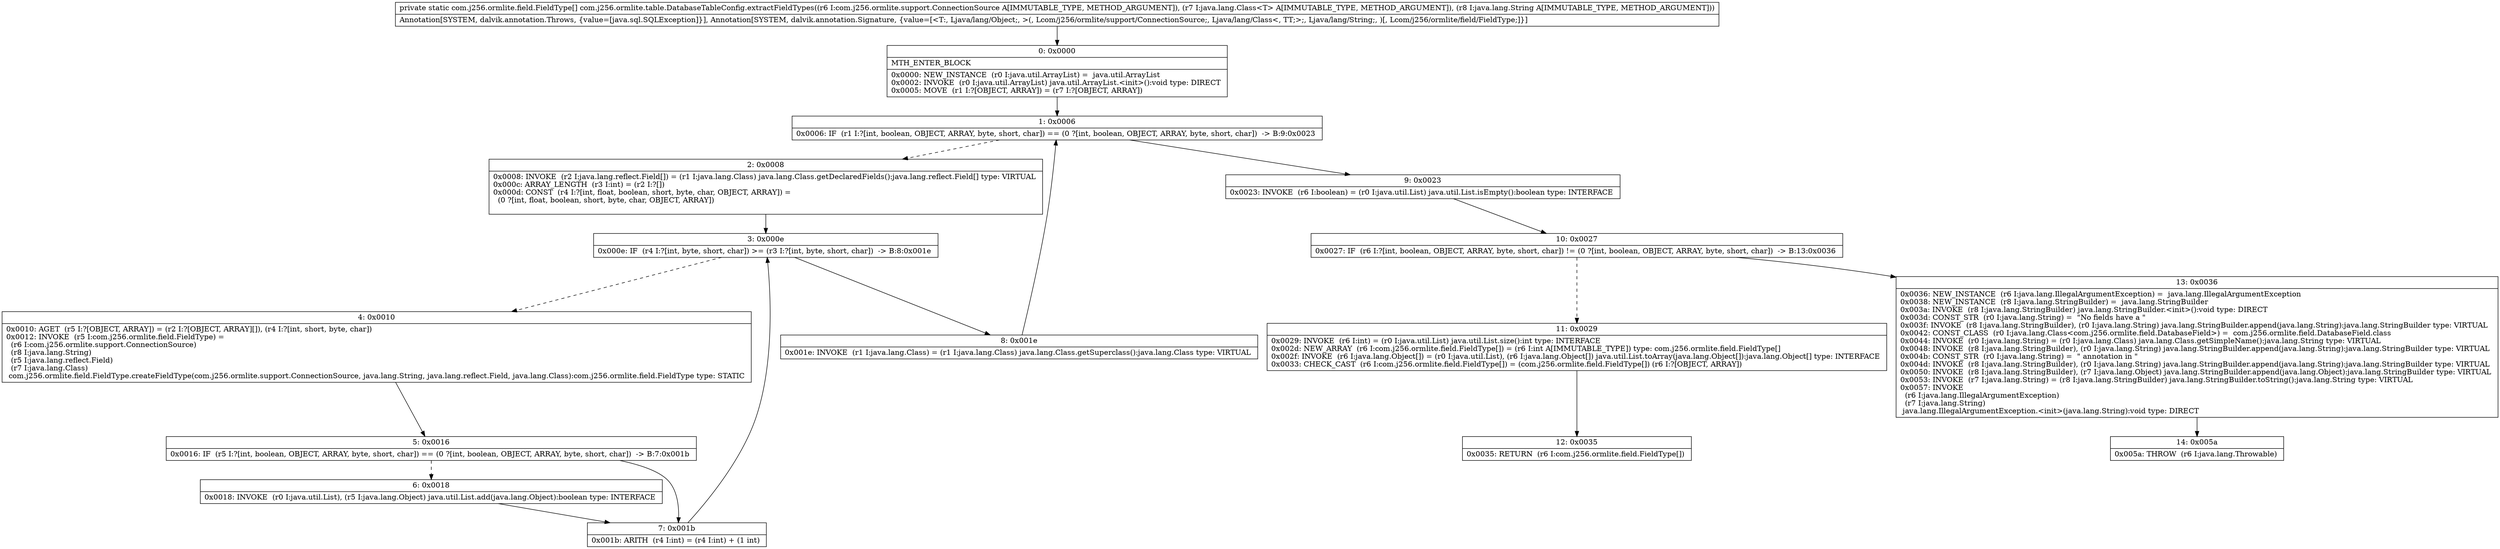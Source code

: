 digraph "CFG forcom.j256.ormlite.table.DatabaseTableConfig.extractFieldTypes(Lcom\/j256\/ormlite\/support\/ConnectionSource;Ljava\/lang\/Class;Ljava\/lang\/String;)[Lcom\/j256\/ormlite\/field\/FieldType;" {
Node_0 [shape=record,label="{0\:\ 0x0000|MTH_ENTER_BLOCK\l|0x0000: NEW_INSTANCE  (r0 I:java.util.ArrayList) =  java.util.ArrayList \l0x0002: INVOKE  (r0 I:java.util.ArrayList) java.util.ArrayList.\<init\>():void type: DIRECT \l0x0005: MOVE  (r1 I:?[OBJECT, ARRAY]) = (r7 I:?[OBJECT, ARRAY]) \l}"];
Node_1 [shape=record,label="{1\:\ 0x0006|0x0006: IF  (r1 I:?[int, boolean, OBJECT, ARRAY, byte, short, char]) == (0 ?[int, boolean, OBJECT, ARRAY, byte, short, char])  \-\> B:9:0x0023 \l}"];
Node_2 [shape=record,label="{2\:\ 0x0008|0x0008: INVOKE  (r2 I:java.lang.reflect.Field[]) = (r1 I:java.lang.Class) java.lang.Class.getDeclaredFields():java.lang.reflect.Field[] type: VIRTUAL \l0x000c: ARRAY_LENGTH  (r3 I:int) = (r2 I:?[]) \l0x000d: CONST  (r4 I:?[int, float, boolean, short, byte, char, OBJECT, ARRAY]) = \l  (0 ?[int, float, boolean, short, byte, char, OBJECT, ARRAY])\l \l}"];
Node_3 [shape=record,label="{3\:\ 0x000e|0x000e: IF  (r4 I:?[int, byte, short, char]) \>= (r3 I:?[int, byte, short, char])  \-\> B:8:0x001e \l}"];
Node_4 [shape=record,label="{4\:\ 0x0010|0x0010: AGET  (r5 I:?[OBJECT, ARRAY]) = (r2 I:?[OBJECT, ARRAY][]), (r4 I:?[int, short, byte, char]) \l0x0012: INVOKE  (r5 I:com.j256.ormlite.field.FieldType) = \l  (r6 I:com.j256.ormlite.support.ConnectionSource)\l  (r8 I:java.lang.String)\l  (r5 I:java.lang.reflect.Field)\l  (r7 I:java.lang.Class)\l com.j256.ormlite.field.FieldType.createFieldType(com.j256.ormlite.support.ConnectionSource, java.lang.String, java.lang.reflect.Field, java.lang.Class):com.j256.ormlite.field.FieldType type: STATIC \l}"];
Node_5 [shape=record,label="{5\:\ 0x0016|0x0016: IF  (r5 I:?[int, boolean, OBJECT, ARRAY, byte, short, char]) == (0 ?[int, boolean, OBJECT, ARRAY, byte, short, char])  \-\> B:7:0x001b \l}"];
Node_6 [shape=record,label="{6\:\ 0x0018|0x0018: INVOKE  (r0 I:java.util.List), (r5 I:java.lang.Object) java.util.List.add(java.lang.Object):boolean type: INTERFACE \l}"];
Node_7 [shape=record,label="{7\:\ 0x001b|0x001b: ARITH  (r4 I:int) = (r4 I:int) + (1 int) \l}"];
Node_8 [shape=record,label="{8\:\ 0x001e|0x001e: INVOKE  (r1 I:java.lang.Class) = (r1 I:java.lang.Class) java.lang.Class.getSuperclass():java.lang.Class type: VIRTUAL \l}"];
Node_9 [shape=record,label="{9\:\ 0x0023|0x0023: INVOKE  (r6 I:boolean) = (r0 I:java.util.List) java.util.List.isEmpty():boolean type: INTERFACE \l}"];
Node_10 [shape=record,label="{10\:\ 0x0027|0x0027: IF  (r6 I:?[int, boolean, OBJECT, ARRAY, byte, short, char]) != (0 ?[int, boolean, OBJECT, ARRAY, byte, short, char])  \-\> B:13:0x0036 \l}"];
Node_11 [shape=record,label="{11\:\ 0x0029|0x0029: INVOKE  (r6 I:int) = (r0 I:java.util.List) java.util.List.size():int type: INTERFACE \l0x002d: NEW_ARRAY  (r6 I:com.j256.ormlite.field.FieldType[]) = (r6 I:int A[IMMUTABLE_TYPE]) type: com.j256.ormlite.field.FieldType[] \l0x002f: INVOKE  (r6 I:java.lang.Object[]) = (r0 I:java.util.List), (r6 I:java.lang.Object[]) java.util.List.toArray(java.lang.Object[]):java.lang.Object[] type: INTERFACE \l0x0033: CHECK_CAST  (r6 I:com.j256.ormlite.field.FieldType[]) = (com.j256.ormlite.field.FieldType[]) (r6 I:?[OBJECT, ARRAY]) \l}"];
Node_12 [shape=record,label="{12\:\ 0x0035|0x0035: RETURN  (r6 I:com.j256.ormlite.field.FieldType[]) \l}"];
Node_13 [shape=record,label="{13\:\ 0x0036|0x0036: NEW_INSTANCE  (r6 I:java.lang.IllegalArgumentException) =  java.lang.IllegalArgumentException \l0x0038: NEW_INSTANCE  (r8 I:java.lang.StringBuilder) =  java.lang.StringBuilder \l0x003a: INVOKE  (r8 I:java.lang.StringBuilder) java.lang.StringBuilder.\<init\>():void type: DIRECT \l0x003d: CONST_STR  (r0 I:java.lang.String) =  \"No fields have a \" \l0x003f: INVOKE  (r8 I:java.lang.StringBuilder), (r0 I:java.lang.String) java.lang.StringBuilder.append(java.lang.String):java.lang.StringBuilder type: VIRTUAL \l0x0042: CONST_CLASS  (r0 I:java.lang.Class\<com.j256.ormlite.field.DatabaseField\>) =  com.j256.ormlite.field.DatabaseField.class \l0x0044: INVOKE  (r0 I:java.lang.String) = (r0 I:java.lang.Class) java.lang.Class.getSimpleName():java.lang.String type: VIRTUAL \l0x0048: INVOKE  (r8 I:java.lang.StringBuilder), (r0 I:java.lang.String) java.lang.StringBuilder.append(java.lang.String):java.lang.StringBuilder type: VIRTUAL \l0x004b: CONST_STR  (r0 I:java.lang.String) =  \" annotation in \" \l0x004d: INVOKE  (r8 I:java.lang.StringBuilder), (r0 I:java.lang.String) java.lang.StringBuilder.append(java.lang.String):java.lang.StringBuilder type: VIRTUAL \l0x0050: INVOKE  (r8 I:java.lang.StringBuilder), (r7 I:java.lang.Object) java.lang.StringBuilder.append(java.lang.Object):java.lang.StringBuilder type: VIRTUAL \l0x0053: INVOKE  (r7 I:java.lang.String) = (r8 I:java.lang.StringBuilder) java.lang.StringBuilder.toString():java.lang.String type: VIRTUAL \l0x0057: INVOKE  \l  (r6 I:java.lang.IllegalArgumentException)\l  (r7 I:java.lang.String)\l java.lang.IllegalArgumentException.\<init\>(java.lang.String):void type: DIRECT \l}"];
Node_14 [shape=record,label="{14\:\ 0x005a|0x005a: THROW  (r6 I:java.lang.Throwable) \l}"];
MethodNode[shape=record,label="{private static com.j256.ormlite.field.FieldType[] com.j256.ormlite.table.DatabaseTableConfig.extractFieldTypes((r6 I:com.j256.ormlite.support.ConnectionSource A[IMMUTABLE_TYPE, METHOD_ARGUMENT]), (r7 I:java.lang.Class\<T\> A[IMMUTABLE_TYPE, METHOD_ARGUMENT]), (r8 I:java.lang.String A[IMMUTABLE_TYPE, METHOD_ARGUMENT]))  | Annotation[SYSTEM, dalvik.annotation.Throws, \{value=[java.sql.SQLException]\}], Annotation[SYSTEM, dalvik.annotation.Signature, \{value=[\<T:, Ljava\/lang\/Object;, \>(, Lcom\/j256\/ormlite\/support\/ConnectionSource;, Ljava\/lang\/Class\<, TT;\>;, Ljava\/lang\/String;, )[, Lcom\/j256\/ormlite\/field\/FieldType;]\}]\l}"];
MethodNode -> Node_0;
Node_0 -> Node_1;
Node_1 -> Node_2[style=dashed];
Node_1 -> Node_9;
Node_2 -> Node_3;
Node_3 -> Node_4[style=dashed];
Node_3 -> Node_8;
Node_4 -> Node_5;
Node_5 -> Node_6[style=dashed];
Node_5 -> Node_7;
Node_6 -> Node_7;
Node_7 -> Node_3;
Node_8 -> Node_1;
Node_9 -> Node_10;
Node_10 -> Node_11[style=dashed];
Node_10 -> Node_13;
Node_11 -> Node_12;
Node_13 -> Node_14;
}


